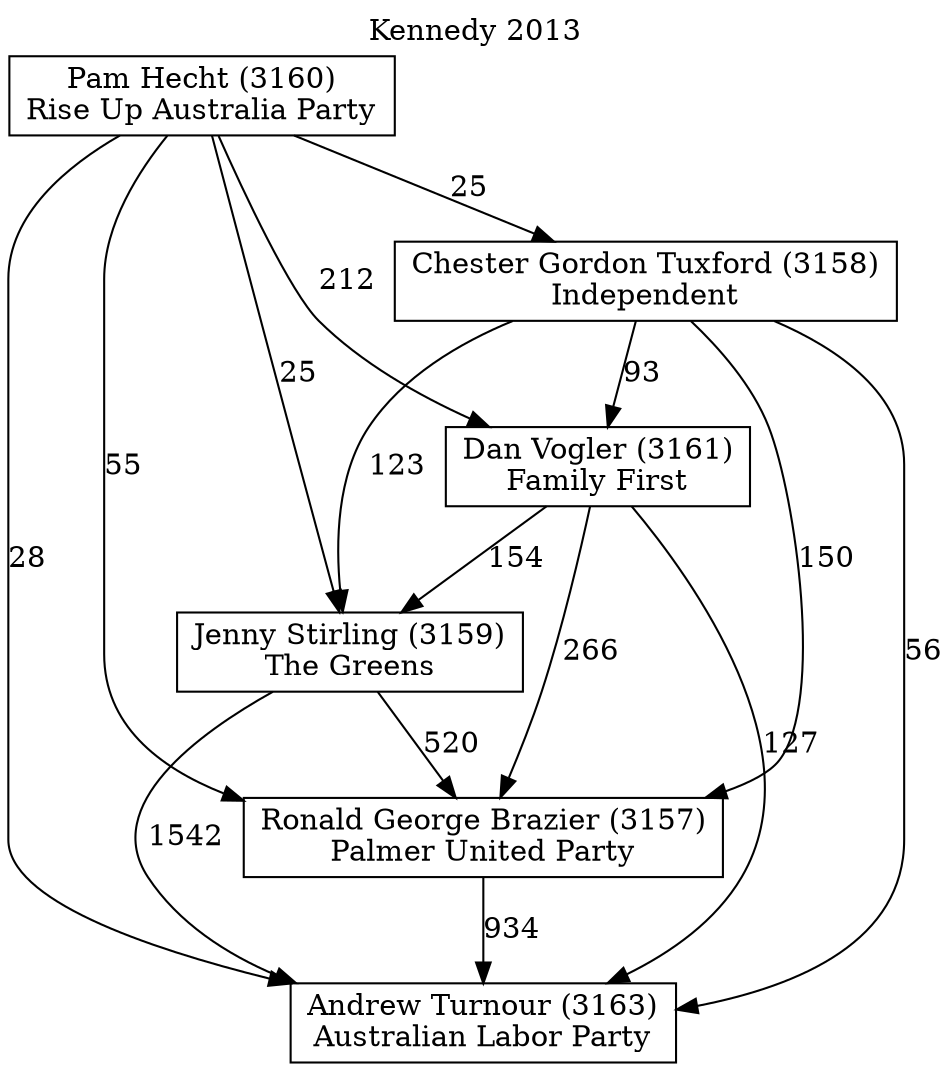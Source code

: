 // House preference flow
digraph "Andrew Turnour (3163)_Kennedy_2013" {
	graph [label="Kennedy 2013" labelloc=t mclimit=10]
	node [shape=box]
	"Andrew Turnour (3163)" [label="Andrew Turnour (3163)
Australian Labor Party"]
	"Chester Gordon Tuxford (3158)" [label="Chester Gordon Tuxford (3158)
Independent"]
	"Dan Vogler (3161)" [label="Dan Vogler (3161)
Family First"]
	"Jenny Stirling (3159)" [label="Jenny Stirling (3159)
The Greens"]
	"Pam Hecht (3160)" [label="Pam Hecht (3160)
Rise Up Australia Party"]
	"Ronald George Brazier (3157)" [label="Ronald George Brazier (3157)
Palmer United Party"]
	"Chester Gordon Tuxford (3158)" -> "Andrew Turnour (3163)" [label=56]
	"Chester Gordon Tuxford (3158)" -> "Dan Vogler (3161)" [label=93]
	"Chester Gordon Tuxford (3158)" -> "Jenny Stirling (3159)" [label=123]
	"Chester Gordon Tuxford (3158)" -> "Ronald George Brazier (3157)" [label=150]
	"Dan Vogler (3161)" -> "Andrew Turnour (3163)" [label=127]
	"Dan Vogler (3161)" -> "Jenny Stirling (3159)" [label=154]
	"Dan Vogler (3161)" -> "Ronald George Brazier (3157)" [label=266]
	"Jenny Stirling (3159)" -> "Andrew Turnour (3163)" [label=1542]
	"Jenny Stirling (3159)" -> "Ronald George Brazier (3157)" [label=520]
	"Pam Hecht (3160)" -> "Andrew Turnour (3163)" [label=28]
	"Pam Hecht (3160)" -> "Chester Gordon Tuxford (3158)" [label=25]
	"Pam Hecht (3160)" -> "Dan Vogler (3161)" [label=212]
	"Pam Hecht (3160)" -> "Jenny Stirling (3159)" [label=25]
	"Pam Hecht (3160)" -> "Ronald George Brazier (3157)" [label=55]
	"Ronald George Brazier (3157)" -> "Andrew Turnour (3163)" [label=934]
}
